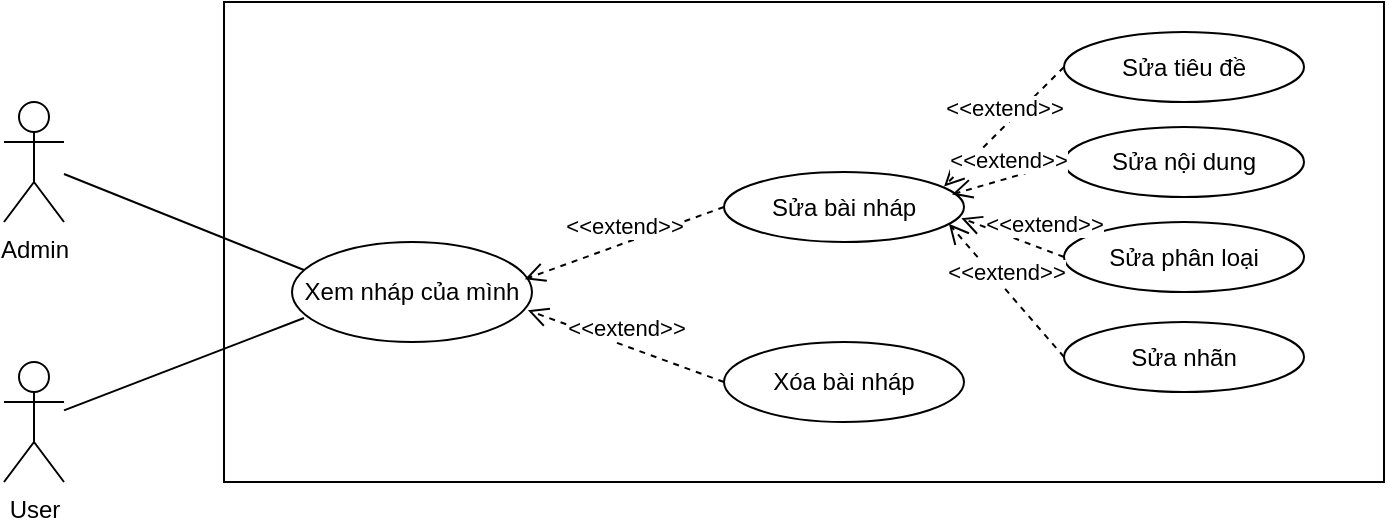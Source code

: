 <mxfile version="14.1.2" type="device"><diagram id="9GJVV_7SBSb1U-J8B_pA" name="Page-1"><mxGraphModel dx="960" dy="563" grid="1" gridSize="10" guides="1" tooltips="1" connect="1" arrows="1" fold="1" page="1" pageScale="1" pageWidth="827" pageHeight="1169" math="0" shadow="0"><root><mxCell id="0"/><mxCell id="1" parent="0"/><mxCell id="CMDCp0JMQS0iFiBeGtY5-46" value="" style="rounded=0;whiteSpace=wrap;html=1;" vertex="1" parent="1"><mxGeometry x="270" y="40" width="580" height="240" as="geometry"/></mxCell><mxCell id="CMDCp0JMQS0iFiBeGtY5-47" value="User" style="shape=umlActor;verticalLabelPosition=bottom;verticalAlign=top;html=1;outlineConnect=0;" vertex="1" parent="1"><mxGeometry x="160" y="220" width="30" height="60" as="geometry"/></mxCell><mxCell id="CMDCp0JMQS0iFiBeGtY5-48" value="Admin" style="shape=umlActor;verticalLabelPosition=bottom;verticalAlign=top;html=1;outlineConnect=0;" vertex="1" parent="1"><mxGeometry x="160" y="90" width="30" height="60" as="geometry"/></mxCell><mxCell id="CMDCp0JMQS0iFiBeGtY5-49" value="Xem nháp của mình" style="ellipse;whiteSpace=wrap;html=1;" vertex="1" parent="1"><mxGeometry x="304" y="160" width="120" height="50" as="geometry"/></mxCell><mxCell id="CMDCp0JMQS0iFiBeGtY5-50" value="Sửa bài nháp" style="ellipse;whiteSpace=wrap;html=1;" vertex="1" parent="1"><mxGeometry x="520" y="125" width="120" height="35" as="geometry"/></mxCell><mxCell id="CMDCp0JMQS0iFiBeGtY5-51" value="" style="endArrow=none;html=1;entryX=0.05;entryY=0.28;entryDx=0;entryDy=0;entryPerimeter=0;" edge="1" parent="1" source="CMDCp0JMQS0iFiBeGtY5-48" target="CMDCp0JMQS0iFiBeGtY5-49"><mxGeometry width="50" height="50" relative="1" as="geometry"><mxPoint x="400" y="320" as="sourcePoint"/><mxPoint x="450" y="270" as="targetPoint"/></mxGeometry></mxCell><mxCell id="CMDCp0JMQS0iFiBeGtY5-52" value="" style="endArrow=none;html=1;entryX=0.05;entryY=0.76;entryDx=0;entryDy=0;entryPerimeter=0;" edge="1" parent="1" source="CMDCp0JMQS0iFiBeGtY5-47" target="CMDCp0JMQS0iFiBeGtY5-49"><mxGeometry width="50" height="50" relative="1" as="geometry"><mxPoint x="400" y="320" as="sourcePoint"/><mxPoint x="450" y="270" as="targetPoint"/></mxGeometry></mxCell><mxCell id="CMDCp0JMQS0iFiBeGtY5-53" value="Xóa bài nháp" style="ellipse;whiteSpace=wrap;html=1;" vertex="1" parent="1"><mxGeometry x="520" y="210" width="120" height="40" as="geometry"/></mxCell><mxCell id="CMDCp0JMQS0iFiBeGtY5-54" value="&amp;lt;&amp;lt;extend&amp;gt;&amp;gt;" style="html=1;verticalAlign=bottom;endArrow=open;dashed=1;endSize=8;entryX=0.983;entryY=0.683;entryDx=0;entryDy=0;exitX=0;exitY=0.5;exitDx=0;exitDy=0;entryPerimeter=0;" edge="1" parent="1" source="CMDCp0JMQS0iFiBeGtY5-53" target="CMDCp0JMQS0iFiBeGtY5-49"><mxGeometry relative="1" as="geometry"><mxPoint x="510" y="290" as="sourcePoint"/><mxPoint x="530.0" y="177.5" as="targetPoint"/></mxGeometry></mxCell><mxCell id="CMDCp0JMQS0iFiBeGtY5-55" value="&amp;lt;&amp;lt;extend&amp;gt;&amp;gt;" style="html=1;verticalAlign=bottom;endArrow=open;dashed=1;endSize=8;entryX=0.97;entryY=0.372;entryDx=0;entryDy=0;exitX=0;exitY=0.5;exitDx=0;exitDy=0;entryPerimeter=0;" edge="1" parent="1" source="CMDCp0JMQS0iFiBeGtY5-50" target="CMDCp0JMQS0iFiBeGtY5-49"><mxGeometry relative="1" as="geometry"><mxPoint x="530" y="270" as="sourcePoint"/><mxPoint x="424.04" y="209.9" as="targetPoint"/></mxGeometry></mxCell><mxCell id="CMDCp0JMQS0iFiBeGtY5-56" value="Sửa tiêu đề" style="ellipse;whiteSpace=wrap;html=1;" vertex="1" parent="1"><mxGeometry x="690" y="55" width="120" height="35" as="geometry"/></mxCell><mxCell id="CMDCp0JMQS0iFiBeGtY5-57" value="Sửa nội dung" style="ellipse;whiteSpace=wrap;html=1;" vertex="1" parent="1"><mxGeometry x="690" y="102.5" width="120" height="35" as="geometry"/></mxCell><mxCell id="CMDCp0JMQS0iFiBeGtY5-58" value="Sửa phân loại" style="ellipse;whiteSpace=wrap;html=1;" vertex="1" parent="1"><mxGeometry x="690" y="150" width="120" height="35" as="geometry"/></mxCell><mxCell id="CMDCp0JMQS0iFiBeGtY5-59" value="Sửa nhãn" style="ellipse;whiteSpace=wrap;html=1;" vertex="1" parent="1"><mxGeometry x="690" y="200" width="120" height="35" as="geometry"/></mxCell><mxCell id="CMDCp0JMQS0iFiBeGtY5-60" value="&amp;lt;&amp;lt;extend&amp;gt;&amp;gt;" style="html=1;verticalAlign=bottom;endArrow=open;dashed=1;endSize=8;entryX=0.917;entryY=0.206;entryDx=0;entryDy=0;exitX=0;exitY=0.5;exitDx=0;exitDy=0;entryPerimeter=0;" edge="1" parent="1" source="CMDCp0JMQS0iFiBeGtY5-56" target="CMDCp0JMQS0iFiBeGtY5-50"><mxGeometry relative="1" as="geometry"><mxPoint x="530" y="270" as="sourcePoint"/><mxPoint x="424.04" y="209.9" as="targetPoint"/></mxGeometry></mxCell><mxCell id="CMDCp0JMQS0iFiBeGtY5-61" value="&amp;lt;&amp;lt;extend&amp;gt;&amp;gt;" style="html=1;verticalAlign=bottom;endArrow=open;dashed=1;endSize=8;entryX=0.95;entryY=0.32;entryDx=0;entryDy=0;exitX=0;exitY=0.5;exitDx=0;exitDy=0;entryPerimeter=0;" edge="1" parent="1" source="CMDCp0JMQS0iFiBeGtY5-57" target="CMDCp0JMQS0iFiBeGtY5-50"><mxGeometry relative="1" as="geometry"><mxPoint x="700" y="82.5" as="sourcePoint"/><mxPoint x="640.04" y="142.21" as="targetPoint"/></mxGeometry></mxCell><mxCell id="CMDCp0JMQS0iFiBeGtY5-62" value="&amp;lt;&amp;lt;extend&amp;gt;&amp;gt;" style="html=1;verticalAlign=bottom;endArrow=open;dashed=1;endSize=8;entryX=0.937;entryY=0.741;entryDx=0;entryDy=0;exitX=0;exitY=0.5;exitDx=0;exitDy=0;entryPerimeter=0;" edge="1" parent="1" source="CMDCp0JMQS0iFiBeGtY5-59" target="CMDCp0JMQS0iFiBeGtY5-50"><mxGeometry relative="1" as="geometry"><mxPoint x="720" y="102.5" as="sourcePoint"/><mxPoint x="660.04" y="162.21" as="targetPoint"/></mxGeometry></mxCell><mxCell id="CMDCp0JMQS0iFiBeGtY5-63" value="&amp;lt;&amp;lt;extend&amp;gt;&amp;gt;" style="html=1;verticalAlign=bottom;endArrow=open;dashed=1;endSize=8;entryX=0.989;entryY=0.659;entryDx=0;entryDy=0;exitX=0;exitY=0.5;exitDx=0;exitDy=0;entryPerimeter=0;" edge="1" parent="1" source="CMDCp0JMQS0iFiBeGtY5-58" target="CMDCp0JMQS0iFiBeGtY5-50"><mxGeometry x="-0.562" y="-3" relative="1" as="geometry"><mxPoint x="710" y="92.5" as="sourcePoint"/><mxPoint x="650.04" y="152.21" as="targetPoint"/><mxPoint as="offset"/></mxGeometry></mxCell></root></mxGraphModel></diagram></mxfile>